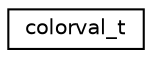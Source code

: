 digraph "Graphical Class Hierarchy"
{
 // LATEX_PDF_SIZE
  edge [fontname="Helvetica",fontsize="10",labelfontname="Helvetica",labelfontsize="10"];
  node [fontname="Helvetica",fontsize="10",shape=record];
  rankdir="LR";
  Node0 [label="colorval_t",height=0.2,width=0.4,color="black", fillcolor="white", style="filled",URL="$structcolorval__t.html",tooltip=" "];
}
